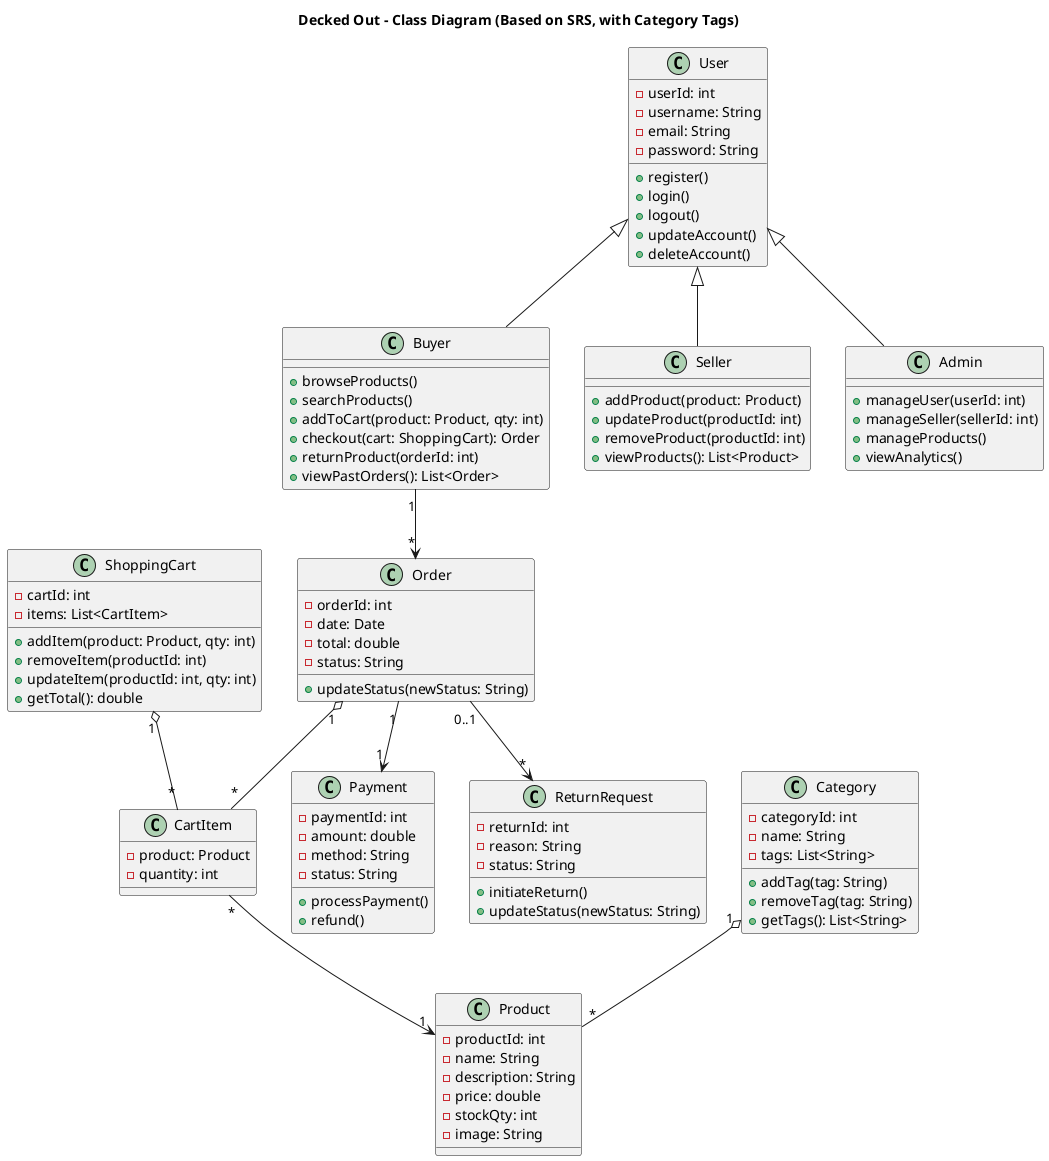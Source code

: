 @startuml DeckedOutClassDiagram

title Decked Out - Class Diagram (Based on SRS, with Category Tags)

' ==== User Hierarchy ====
class User {
  - userId: int
  - username: String
  - email: String
  - password: String
  + register()
  + login()
  + logout()
  + updateAccount()
  + deleteAccount()
}

class Buyer {
  + browseProducts()
  + searchProducts()
  + addToCart(product: Product, qty: int)
  + checkout(cart: ShoppingCart): Order
  + returnProduct(orderId: int)
  + viewPastOrders(): List<Order>
}

class Seller {
  + addProduct(product: Product)
  + updateProduct(productId: int)
  + removeProduct(productId: int)
  + viewProducts(): List<Product>
}

class Admin {
  + manageUser(userId: int)
  + manageSeller(sellerId: int)
  + manageProducts()
  + viewAnalytics()
}

User <|-- Buyer
User <|-- Seller
User <|-- Admin

' ==== Product & Categories ====
class Product {
  - productId: int
  - name: String
  - description: String
  - price: double
  - stockQty: int
  - image: String
}

class Category {
  - categoryId: int
  - name: String
  - tags: List<String>
  + addTag(tag: String)
  + removeTag(tag: String)
  + getTags(): List<String>
}

Category "1" o-- "*" Product

' ==== Shopping Cart & Orders ====
class ShoppingCart {
  - cartId: int
  - items: List<CartItem>
  + addItem(product: Product, qty: int)
  + removeItem(productId: int)
  + updateItem(productId: int, qty: int)
  + getTotal(): double
}

class CartItem {
  - product: Product
  - quantity: int
}

ShoppingCart "1" o-- "*" CartItem
CartItem "*" --> "1" Product

class Order {
  - orderId: int
  - date: Date
  - total: double
  - status: String
  + updateStatus(newStatus: String)
}

Buyer "1" --> "*" Order
Order "1" o-- "*" CartItem

' ==== Payments & Returns ====
class Payment {
  - paymentId: int
  - amount: double
  - method: String
  - status: String
  + processPayment()
  + refund()
}

class ReturnRequest {
  - returnId: int
  - reason: String
  - status: String
  + initiateReturn()
  + updateStatus(newStatus: String)
}

Order "1" --> "1" Payment
Order "0..1" --> "*" ReturnRequest

@enduml

